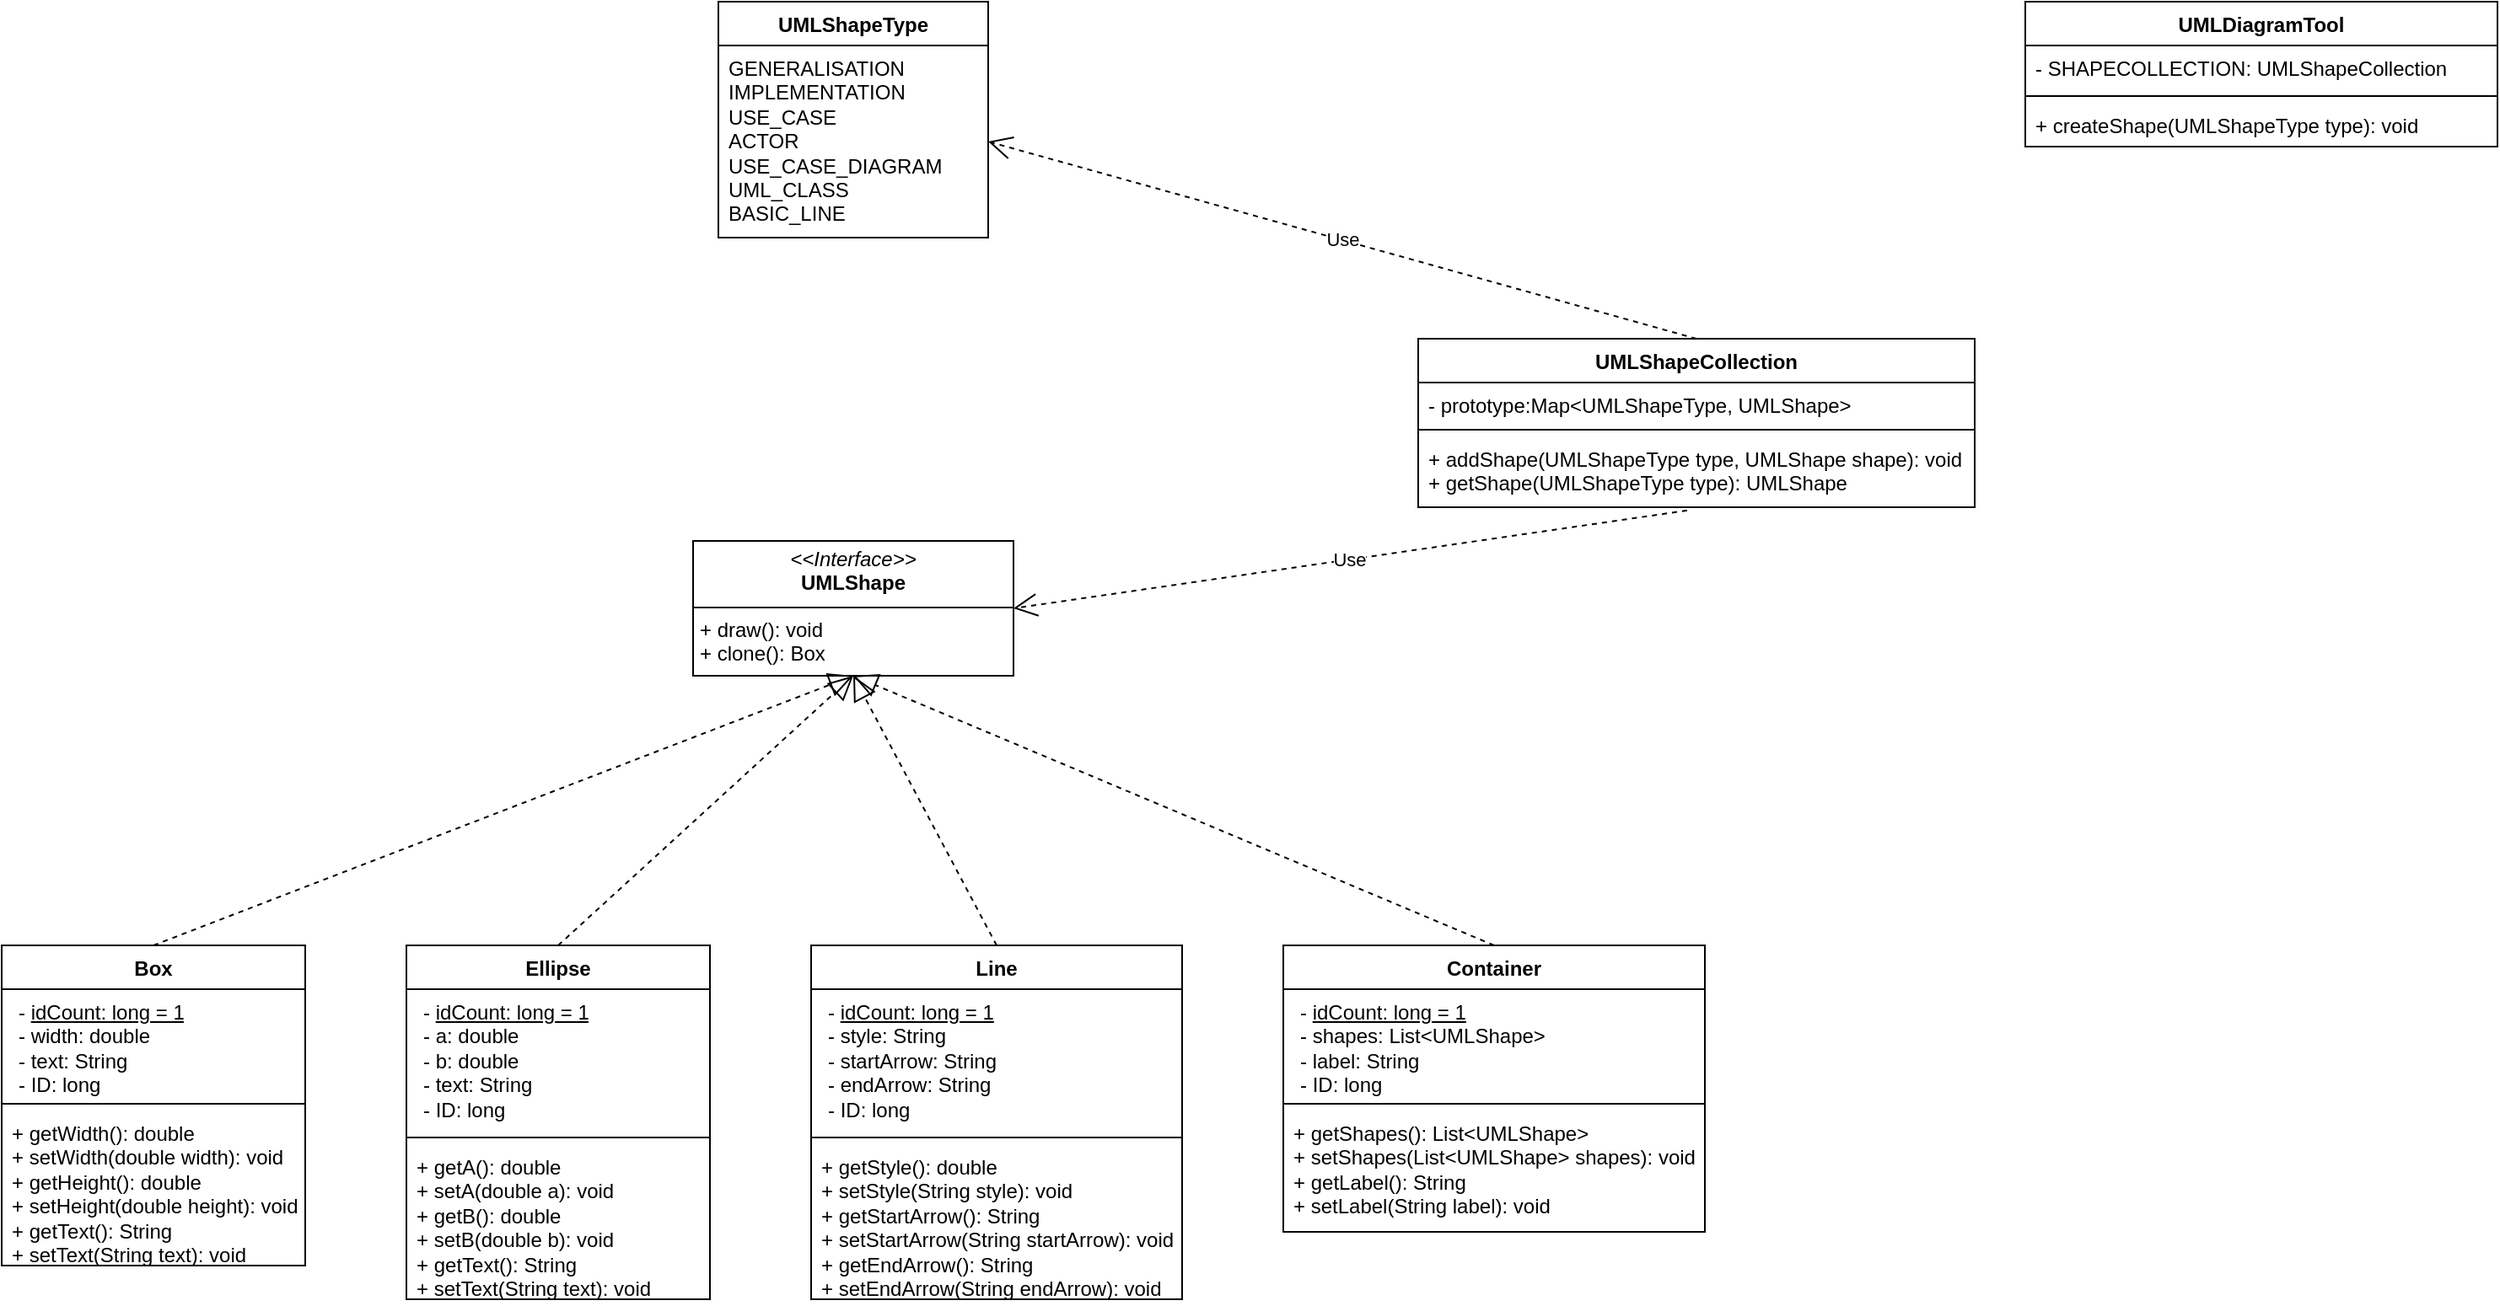 <mxfile version="24.7.7">
  <diagram id="C5RBs43oDa-KdzZeNtuy" name="Page-1">
    <mxGraphModel dx="432" dy="1710" grid="1" gridSize="10" guides="1" tooltips="1" connect="1" arrows="1" fold="1" page="1" pageScale="1" pageWidth="827" pageHeight="1169" math="0" shadow="0">
      <root>
        <mxCell id="WIyWlLk6GJQsqaUBKTNV-0" />
        <mxCell id="WIyWlLk6GJQsqaUBKTNV-1" parent="WIyWlLk6GJQsqaUBKTNV-0" />
        <mxCell id="bEsa1zotW0INLgwMvFG9-0" value="Box" style="swimlane;fontStyle=1;align=center;verticalAlign=top;childLayout=stackLayout;horizontal=1;startSize=26;horizontalStack=0;resizeParent=1;resizeParentMax=0;resizeLast=0;collapsible=1;marginBottom=0;whiteSpace=wrap;html=1;" vertex="1" parent="WIyWlLk6GJQsqaUBKTNV-1">
          <mxGeometry x="120" y="120" width="180" height="190" as="geometry" />
        </mxCell>
        <mxCell id="bEsa1zotW0INLgwMvFG9-1" value="&lt;p style=&quot;margin: 0px 0px 0px 4px;&quot;&gt;-&amp;nbsp;&lt;u&gt;idCount: long = 1&lt;/u&gt;&lt;/p&gt;&lt;p style=&quot;margin: 0px 0px 0px 4px;&quot;&gt;- width: double&lt;/p&gt;&lt;p style=&quot;margin: 0px 0px 0px 4px;&quot;&gt;- text: String&lt;/p&gt;&lt;p style=&quot;margin: 0px 0px 0px 4px;&quot;&gt;- ID: long&lt;/p&gt;" style="text;strokeColor=none;fillColor=none;align=left;verticalAlign=top;spacingLeft=4;spacingRight=4;overflow=hidden;rotatable=0;points=[[0,0.5],[1,0.5]];portConstraint=eastwest;whiteSpace=wrap;html=1;" vertex="1" parent="bEsa1zotW0INLgwMvFG9-0">
          <mxGeometry y="26" width="180" height="64" as="geometry" />
        </mxCell>
        <mxCell id="bEsa1zotW0INLgwMvFG9-2" value="" style="line;strokeWidth=1;fillColor=none;align=left;verticalAlign=middle;spacingTop=-1;spacingLeft=3;spacingRight=3;rotatable=0;labelPosition=right;points=[];portConstraint=eastwest;strokeColor=inherit;" vertex="1" parent="bEsa1zotW0INLgwMvFG9-0">
          <mxGeometry y="90" width="180" height="8" as="geometry" />
        </mxCell>
        <mxCell id="bEsa1zotW0INLgwMvFG9-3" value="&lt;div&gt;+ getWidth(): double&lt;/div&gt;&lt;div&gt;+&lt;span style=&quot;background-color: initial;&quot;&gt;&amp;nbsp;setWidth(double width): void&lt;/span&gt;&lt;/div&gt;&lt;div&gt;+ getHeight(): double&lt;/div&gt;&lt;div&gt;+ setHeight(double height): void&lt;/div&gt;&lt;div&gt;+ getText(): String&lt;/div&gt;&lt;div&gt;+ setText(String text): void&lt;/div&gt;" style="text;strokeColor=none;fillColor=none;align=left;verticalAlign=top;spacingLeft=4;spacingRight=4;overflow=hidden;rotatable=0;points=[[0,0.5],[1,0.5]];portConstraint=eastwest;whiteSpace=wrap;html=1;" vertex="1" parent="bEsa1zotW0INLgwMvFG9-0">
          <mxGeometry y="98" width="180" height="92" as="geometry" />
        </mxCell>
        <mxCell id="bEsa1zotW0INLgwMvFG9-4" value="&lt;p style=&quot;margin:0px;margin-top:4px;text-align:center;&quot;&gt;&lt;i&gt;&amp;lt;&amp;lt;Interface&amp;gt;&amp;gt;&lt;/i&gt;&lt;br&gt;&lt;b&gt;UMLShape&lt;/b&gt;&lt;/p&gt;&lt;hr size=&quot;1&quot; style=&quot;border-style:solid;&quot;&gt;&lt;p style=&quot;margin:0px;margin-left:4px;&quot;&gt;+ draw(): void&lt;/p&gt;&lt;p style=&quot;margin:0px;margin-left:4px;&quot;&gt;+ clone(): Box&lt;/p&gt;" style="verticalAlign=top;align=left;overflow=fill;html=1;whiteSpace=wrap;" vertex="1" parent="WIyWlLk6GJQsqaUBKTNV-1">
          <mxGeometry x="530" y="-120" width="190" height="80" as="geometry" />
        </mxCell>
        <mxCell id="bEsa1zotW0INLgwMvFG9-5" value="Ellipse" style="swimlane;fontStyle=1;align=center;verticalAlign=top;childLayout=stackLayout;horizontal=1;startSize=26;horizontalStack=0;resizeParent=1;resizeParentMax=0;resizeLast=0;collapsible=1;marginBottom=0;whiteSpace=wrap;html=1;" vertex="1" parent="WIyWlLk6GJQsqaUBKTNV-1">
          <mxGeometry x="360" y="120" width="180" height="210" as="geometry" />
        </mxCell>
        <mxCell id="bEsa1zotW0INLgwMvFG9-6" value="&lt;p style=&quot;margin: 0px 0px 0px 4px;&quot;&gt;-&amp;nbsp;&lt;u&gt;idCount: long = 1&lt;/u&gt;&lt;/p&gt;&lt;p style=&quot;margin: 0px 0px 0px 4px;&quot;&gt;- a: double&lt;/p&gt;&lt;p style=&quot;margin: 0px 0px 0px 4px;&quot;&gt;&lt;span style=&quot;background-color: initial;&quot;&gt;- b: double&lt;/span&gt;&lt;/p&gt;&lt;p style=&quot;margin: 0px 0px 0px 4px;&quot;&gt;&lt;span style=&quot;background-color: initial;&quot;&gt;- text: String&lt;/span&gt;&lt;/p&gt;&lt;p style=&quot;margin: 0px 0px 0px 4px;&quot;&gt;- ID: long&lt;/p&gt;" style="text;strokeColor=none;fillColor=none;align=left;verticalAlign=top;spacingLeft=4;spacingRight=4;overflow=hidden;rotatable=0;points=[[0,0.5],[1,0.5]];portConstraint=eastwest;whiteSpace=wrap;html=1;" vertex="1" parent="bEsa1zotW0INLgwMvFG9-5">
          <mxGeometry y="26" width="180" height="84" as="geometry" />
        </mxCell>
        <mxCell id="bEsa1zotW0INLgwMvFG9-7" value="" style="line;strokeWidth=1;fillColor=none;align=left;verticalAlign=middle;spacingTop=-1;spacingLeft=3;spacingRight=3;rotatable=0;labelPosition=right;points=[];portConstraint=eastwest;strokeColor=inherit;" vertex="1" parent="bEsa1zotW0INLgwMvFG9-5">
          <mxGeometry y="110" width="180" height="8" as="geometry" />
        </mxCell>
        <mxCell id="bEsa1zotW0INLgwMvFG9-8" value="&lt;div&gt;+ getA(): double&lt;/div&gt;&lt;div&gt;+&lt;span style=&quot;background-color: initial;&quot;&gt;&amp;nbsp;setA(double a): void&lt;/span&gt;&lt;/div&gt;&lt;div&gt;+ getB(): double&lt;/div&gt;&lt;div&gt;+ setB(double b): void&lt;/div&gt;&lt;div&gt;+ getText(): String&lt;/div&gt;&lt;div&gt;+ setText(String text): void&lt;/div&gt;" style="text;strokeColor=none;fillColor=none;align=left;verticalAlign=top;spacingLeft=4;spacingRight=4;overflow=hidden;rotatable=0;points=[[0,0.5],[1,0.5]];portConstraint=eastwest;whiteSpace=wrap;html=1;" vertex="1" parent="bEsa1zotW0INLgwMvFG9-5">
          <mxGeometry y="118" width="180" height="92" as="geometry" />
        </mxCell>
        <mxCell id="bEsa1zotW0INLgwMvFG9-9" value="Line" style="swimlane;fontStyle=1;align=center;verticalAlign=top;childLayout=stackLayout;horizontal=1;startSize=26;horizontalStack=0;resizeParent=1;resizeParentMax=0;resizeLast=0;collapsible=1;marginBottom=0;whiteSpace=wrap;html=1;" vertex="1" parent="WIyWlLk6GJQsqaUBKTNV-1">
          <mxGeometry x="600" y="120" width="220" height="210" as="geometry" />
        </mxCell>
        <mxCell id="bEsa1zotW0INLgwMvFG9-10" value="&lt;p style=&quot;margin: 0px 0px 0px 4px;&quot;&gt;-&amp;nbsp;&lt;u&gt;idCount: long = 1&lt;/u&gt;&lt;/p&gt;&lt;p style=&quot;margin: 0px 0px 0px 4px;&quot;&gt;- style: String&lt;/p&gt;&lt;p style=&quot;margin: 0px 0px 0px 4px;&quot;&gt;- startArrow: String&lt;/p&gt;&lt;p style=&quot;margin: 0px 0px 0px 4px;&quot;&gt;- endArrow: String&lt;/p&gt;&lt;p style=&quot;margin: 0px 0px 0px 4px;&quot;&gt;- ID: long&lt;/p&gt;" style="text;strokeColor=none;fillColor=none;align=left;verticalAlign=top;spacingLeft=4;spacingRight=4;overflow=hidden;rotatable=0;points=[[0,0.5],[1,0.5]];portConstraint=eastwest;whiteSpace=wrap;html=1;" vertex="1" parent="bEsa1zotW0INLgwMvFG9-9">
          <mxGeometry y="26" width="220" height="84" as="geometry" />
        </mxCell>
        <mxCell id="bEsa1zotW0INLgwMvFG9-11" value="" style="line;strokeWidth=1;fillColor=none;align=left;verticalAlign=middle;spacingTop=-1;spacingLeft=3;spacingRight=3;rotatable=0;labelPosition=right;points=[];portConstraint=eastwest;strokeColor=inherit;" vertex="1" parent="bEsa1zotW0INLgwMvFG9-9">
          <mxGeometry y="110" width="220" height="8" as="geometry" />
        </mxCell>
        <mxCell id="bEsa1zotW0INLgwMvFG9-12" value="&lt;div&gt;+ getStyle(): double&lt;/div&gt;&lt;div&gt;+&lt;span style=&quot;background-color: initial;&quot;&gt;&amp;nbsp;setStyle(String style): void&lt;/span&gt;&lt;/div&gt;&lt;div&gt;+ getStartArrow(): String&lt;/div&gt;&lt;div&gt;+ setStartArrow(String startArrow): void&lt;/div&gt;&lt;div&gt;+ getEndArrow(): String&lt;/div&gt;&lt;div&gt;+ setEndArrow(String endArrow): void&lt;/div&gt;" style="text;strokeColor=none;fillColor=none;align=left;verticalAlign=top;spacingLeft=4;spacingRight=4;overflow=hidden;rotatable=0;points=[[0,0.5],[1,0.5]];portConstraint=eastwest;whiteSpace=wrap;html=1;" vertex="1" parent="bEsa1zotW0INLgwMvFG9-9">
          <mxGeometry y="118" width="220" height="92" as="geometry" />
        </mxCell>
        <mxCell id="bEsa1zotW0INLgwMvFG9-13" value="Container" style="swimlane;fontStyle=1;align=center;verticalAlign=top;childLayout=stackLayout;horizontal=1;startSize=26;horizontalStack=0;resizeParent=1;resizeParentMax=0;resizeLast=0;collapsible=1;marginBottom=0;whiteSpace=wrap;html=1;" vertex="1" parent="WIyWlLk6GJQsqaUBKTNV-1">
          <mxGeometry x="880" y="120" width="250" height="170" as="geometry" />
        </mxCell>
        <mxCell id="bEsa1zotW0INLgwMvFG9-14" value="&lt;p style=&quot;margin: 0px 0px 0px 4px;&quot;&gt;-&amp;nbsp;&lt;u&gt;idCount: long = 1&lt;/u&gt;&lt;/p&gt;&lt;p style=&quot;margin: 0px 0px 0px 4px;&quot;&gt;- shapes: List&amp;lt;UMLShape&amp;gt;&lt;/p&gt;&lt;p style=&quot;margin: 0px 0px 0px 4px;&quot;&gt;&lt;span style=&quot;background-color: initial;&quot;&gt;- label: String&lt;/span&gt;&lt;/p&gt;&lt;p style=&quot;margin: 0px 0px 0px 4px;&quot;&gt;&lt;span style=&quot;background-color: initial;&quot;&gt;- ID: long&lt;/span&gt;&lt;br&gt;&lt;/p&gt;" style="text;strokeColor=none;fillColor=none;align=left;verticalAlign=top;spacingLeft=4;spacingRight=4;overflow=hidden;rotatable=0;points=[[0,0.5],[1,0.5]];portConstraint=eastwest;whiteSpace=wrap;html=1;" vertex="1" parent="bEsa1zotW0INLgwMvFG9-13">
          <mxGeometry y="26" width="250" height="64" as="geometry" />
        </mxCell>
        <mxCell id="bEsa1zotW0INLgwMvFG9-15" value="" style="line;strokeWidth=1;fillColor=none;align=left;verticalAlign=middle;spacingTop=-1;spacingLeft=3;spacingRight=3;rotatable=0;labelPosition=right;points=[];portConstraint=eastwest;strokeColor=inherit;" vertex="1" parent="bEsa1zotW0INLgwMvFG9-13">
          <mxGeometry y="90" width="250" height="8" as="geometry" />
        </mxCell>
        <mxCell id="bEsa1zotW0INLgwMvFG9-16" value="&lt;div&gt;+ getShapes(): List&amp;lt;UMLShape&amp;gt;&lt;/div&gt;&lt;div&gt;+ setShapes(&lt;span style=&quot;background-color: initial;&quot;&gt;List&amp;lt;UMLShape&amp;gt; shapes): void&lt;/span&gt;&lt;/div&gt;&lt;div&gt;&lt;span style=&quot;background-color: initial;&quot;&gt;+ getLabel(): String&lt;/span&gt;&lt;/div&gt;&lt;div&gt;&lt;span style=&quot;background-color: initial;&quot;&gt;+ setLabel(String label): void&lt;/span&gt;&lt;/div&gt;" style="text;strokeColor=none;fillColor=none;align=left;verticalAlign=top;spacingLeft=4;spacingRight=4;overflow=hidden;rotatable=0;points=[[0,0.5],[1,0.5]];portConstraint=eastwest;whiteSpace=wrap;html=1;" vertex="1" parent="bEsa1zotW0INLgwMvFG9-13">
          <mxGeometry y="98" width="250" height="72" as="geometry" />
        </mxCell>
        <mxCell id="bEsa1zotW0INLgwMvFG9-17" value="" style="endArrow=block;dashed=1;endFill=0;endSize=12;html=1;rounded=0;exitX=0.5;exitY=0;exitDx=0;exitDy=0;entryX=0.5;entryY=1;entryDx=0;entryDy=0;" edge="1" parent="WIyWlLk6GJQsqaUBKTNV-1" source="bEsa1zotW0INLgwMvFG9-0" target="bEsa1zotW0INLgwMvFG9-4">
          <mxGeometry width="160" relative="1" as="geometry">
            <mxPoint x="510" y="170" as="sourcePoint" />
            <mxPoint x="670" y="170" as="targetPoint" />
          </mxGeometry>
        </mxCell>
        <mxCell id="bEsa1zotW0INLgwMvFG9-20" value="" style="endArrow=block;dashed=1;endFill=0;endSize=12;html=1;rounded=0;exitX=0.5;exitY=0;exitDx=0;exitDy=0;entryX=0.5;entryY=1;entryDx=0;entryDy=0;" edge="1" parent="WIyWlLk6GJQsqaUBKTNV-1" source="bEsa1zotW0INLgwMvFG9-5" target="bEsa1zotW0INLgwMvFG9-4">
          <mxGeometry width="160" relative="1" as="geometry">
            <mxPoint x="510" y="170" as="sourcePoint" />
            <mxPoint x="670" y="170" as="targetPoint" />
          </mxGeometry>
        </mxCell>
        <mxCell id="bEsa1zotW0INLgwMvFG9-21" value="" style="endArrow=block;dashed=1;endFill=0;endSize=12;html=1;rounded=0;exitX=0.5;exitY=0;exitDx=0;exitDy=0;entryX=0.5;entryY=1;entryDx=0;entryDy=0;" edge="1" parent="WIyWlLk6GJQsqaUBKTNV-1" source="bEsa1zotW0INLgwMvFG9-9" target="bEsa1zotW0INLgwMvFG9-4">
          <mxGeometry width="160" relative="1" as="geometry">
            <mxPoint x="510" y="170" as="sourcePoint" />
            <mxPoint x="670" y="170" as="targetPoint" />
          </mxGeometry>
        </mxCell>
        <mxCell id="bEsa1zotW0INLgwMvFG9-22" value="" style="endArrow=block;dashed=1;endFill=0;endSize=12;html=1;rounded=0;exitX=0.5;exitY=0;exitDx=0;exitDy=0;entryX=0.5;entryY=1;entryDx=0;entryDy=0;" edge="1" parent="WIyWlLk6GJQsqaUBKTNV-1" source="bEsa1zotW0INLgwMvFG9-13" target="bEsa1zotW0INLgwMvFG9-4">
          <mxGeometry width="160" relative="1" as="geometry">
            <mxPoint x="510" y="170" as="sourcePoint" />
            <mxPoint x="620" y="-40" as="targetPoint" />
          </mxGeometry>
        </mxCell>
        <mxCell id="bEsa1zotW0INLgwMvFG9-23" value="UMLShapeCollection" style="swimlane;fontStyle=1;align=center;verticalAlign=top;childLayout=stackLayout;horizontal=1;startSize=26;horizontalStack=0;resizeParent=1;resizeParentMax=0;resizeLast=0;collapsible=1;marginBottom=0;whiteSpace=wrap;html=1;" vertex="1" parent="WIyWlLk6GJQsqaUBKTNV-1">
          <mxGeometry x="960" y="-240" width="330" height="100" as="geometry" />
        </mxCell>
        <mxCell id="bEsa1zotW0INLgwMvFG9-24" value="- prototype:Map&amp;lt;UMLShapeType, UMLShape&amp;gt;" style="text;strokeColor=none;fillColor=none;align=left;verticalAlign=top;spacingLeft=4;spacingRight=4;overflow=hidden;rotatable=0;points=[[0,0.5],[1,0.5]];portConstraint=eastwest;whiteSpace=wrap;html=1;" vertex="1" parent="bEsa1zotW0INLgwMvFG9-23">
          <mxGeometry y="26" width="330" height="24" as="geometry" />
        </mxCell>
        <mxCell id="bEsa1zotW0INLgwMvFG9-25" value="" style="line;strokeWidth=1;fillColor=none;align=left;verticalAlign=middle;spacingTop=-1;spacingLeft=3;spacingRight=3;rotatable=0;labelPosition=right;points=[];portConstraint=eastwest;strokeColor=inherit;" vertex="1" parent="bEsa1zotW0INLgwMvFG9-23">
          <mxGeometry y="50" width="330" height="8" as="geometry" />
        </mxCell>
        <mxCell id="bEsa1zotW0INLgwMvFG9-26" value="+ addShape(UMLShapeType type, UMLShape shape): void&lt;div&gt;+ getShape(UMLShapeType type): UMLShape&lt;/div&gt;" style="text;strokeColor=none;fillColor=none;align=left;verticalAlign=top;spacingLeft=4;spacingRight=4;overflow=hidden;rotatable=0;points=[[0,0.5],[1,0.5]];portConstraint=eastwest;whiteSpace=wrap;html=1;" vertex="1" parent="bEsa1zotW0INLgwMvFG9-23">
          <mxGeometry y="58" width="330" height="42" as="geometry" />
        </mxCell>
        <mxCell id="bEsa1zotW0INLgwMvFG9-29" value="Use" style="endArrow=open;endSize=12;dashed=1;html=1;rounded=0;exitX=0.483;exitY=1.046;exitDx=0;exitDy=0;exitPerimeter=0;entryX=1;entryY=0.5;entryDx=0;entryDy=0;" edge="1" parent="WIyWlLk6GJQsqaUBKTNV-1" source="bEsa1zotW0INLgwMvFG9-26" target="bEsa1zotW0INLgwMvFG9-4">
          <mxGeometry width="160" relative="1" as="geometry">
            <mxPoint x="780" y="-10" as="sourcePoint" />
            <mxPoint x="940" y="-10" as="targetPoint" />
          </mxGeometry>
        </mxCell>
        <mxCell id="bEsa1zotW0INLgwMvFG9-30" value="UMLShapeType" style="swimlane;fontStyle=1;align=center;verticalAlign=top;childLayout=stackLayout;horizontal=1;startSize=26;horizontalStack=0;resizeParent=1;resizeParentMax=0;resizeLast=0;collapsible=1;marginBottom=0;whiteSpace=wrap;html=1;" vertex="1" parent="WIyWlLk6GJQsqaUBKTNV-1">
          <mxGeometry x="545" y="-440" width="160" height="140" as="geometry" />
        </mxCell>
        <mxCell id="bEsa1zotW0INLgwMvFG9-33" value="GENERALISATION&lt;div&gt;IMPLEMENTATION&lt;/div&gt;&lt;div&gt;USE_CASE&lt;/div&gt;&lt;div&gt;ACTOR&lt;/div&gt;&lt;div&gt;USE_CASE_DIAGRAM&lt;/div&gt;&lt;div&gt;UML_CLASS&lt;/div&gt;&lt;div&gt;BASIC_LINE&lt;/div&gt;" style="text;strokeColor=none;fillColor=none;align=left;verticalAlign=top;spacingLeft=4;spacingRight=4;overflow=hidden;rotatable=0;points=[[0,0.5],[1,0.5]];portConstraint=eastwest;whiteSpace=wrap;html=1;" vertex="1" parent="bEsa1zotW0INLgwMvFG9-30">
          <mxGeometry y="26" width="160" height="114" as="geometry" />
        </mxCell>
        <mxCell id="bEsa1zotW0INLgwMvFG9-34" value="Use" style="endArrow=open;endSize=12;dashed=1;html=1;rounded=0;exitX=0.5;exitY=0;exitDx=0;exitDy=0;entryX=1;entryY=0.5;entryDx=0;entryDy=0;" edge="1" parent="WIyWlLk6GJQsqaUBKTNV-1" source="bEsa1zotW0INLgwMvFG9-23" target="bEsa1zotW0INLgwMvFG9-33">
          <mxGeometry width="160" relative="1" as="geometry">
            <mxPoint x="690" y="-150" as="sourcePoint" />
            <mxPoint x="850" y="-150" as="targetPoint" />
          </mxGeometry>
        </mxCell>
        <mxCell id="bEsa1zotW0INLgwMvFG9-35" value="UMLDiagramTool" style="swimlane;fontStyle=1;align=center;verticalAlign=top;childLayout=stackLayout;horizontal=1;startSize=26;horizontalStack=0;resizeParent=1;resizeParentMax=0;resizeLast=0;collapsible=1;marginBottom=0;whiteSpace=wrap;html=1;" vertex="1" parent="WIyWlLk6GJQsqaUBKTNV-1">
          <mxGeometry x="1320" y="-440" width="280" height="86" as="geometry" />
        </mxCell>
        <mxCell id="bEsa1zotW0INLgwMvFG9-36" value="- SHAPECOLLECTION: UMLShapeCollection" style="text;strokeColor=none;fillColor=none;align=left;verticalAlign=top;spacingLeft=4;spacingRight=4;overflow=hidden;rotatable=0;points=[[0,0.5],[1,0.5]];portConstraint=eastwest;whiteSpace=wrap;html=1;" vertex="1" parent="bEsa1zotW0INLgwMvFG9-35">
          <mxGeometry y="26" width="280" height="26" as="geometry" />
        </mxCell>
        <mxCell id="bEsa1zotW0INLgwMvFG9-37" value="" style="line;strokeWidth=1;fillColor=none;align=left;verticalAlign=middle;spacingTop=-1;spacingLeft=3;spacingRight=3;rotatable=0;labelPosition=right;points=[];portConstraint=eastwest;strokeColor=inherit;" vertex="1" parent="bEsa1zotW0INLgwMvFG9-35">
          <mxGeometry y="52" width="280" height="8" as="geometry" />
        </mxCell>
        <mxCell id="bEsa1zotW0INLgwMvFG9-38" value="+ createShape(UMLShapeType type): void" style="text;strokeColor=none;fillColor=none;align=left;verticalAlign=top;spacingLeft=4;spacingRight=4;overflow=hidden;rotatable=0;points=[[0,0.5],[1,0.5]];portConstraint=eastwest;whiteSpace=wrap;html=1;" vertex="1" parent="bEsa1zotW0INLgwMvFG9-35">
          <mxGeometry y="60" width="280" height="26" as="geometry" />
        </mxCell>
      </root>
    </mxGraphModel>
  </diagram>
</mxfile>
